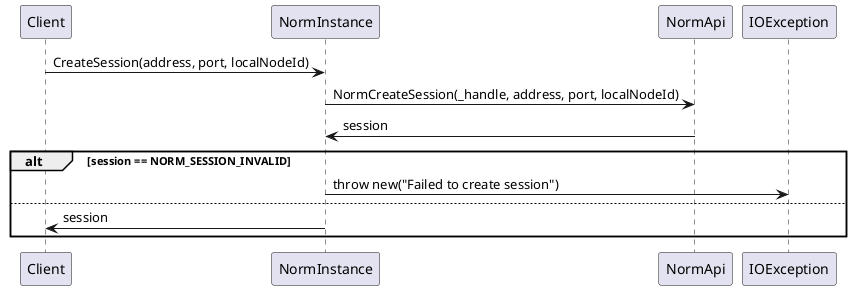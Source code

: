 @startuml
Client -> NormInstance : CreateSession(address, port, localNodeId)
NormInstance -> NormApi : NormCreateSession(_handle, address, port, localNodeId)
NormInstance <- NormApi : session
alt session == NORM_SESSION_INVALID
    NormInstance -> IOException : throw new("Failed to create session")
else
    Client <- NormInstance : session
end
@enduml